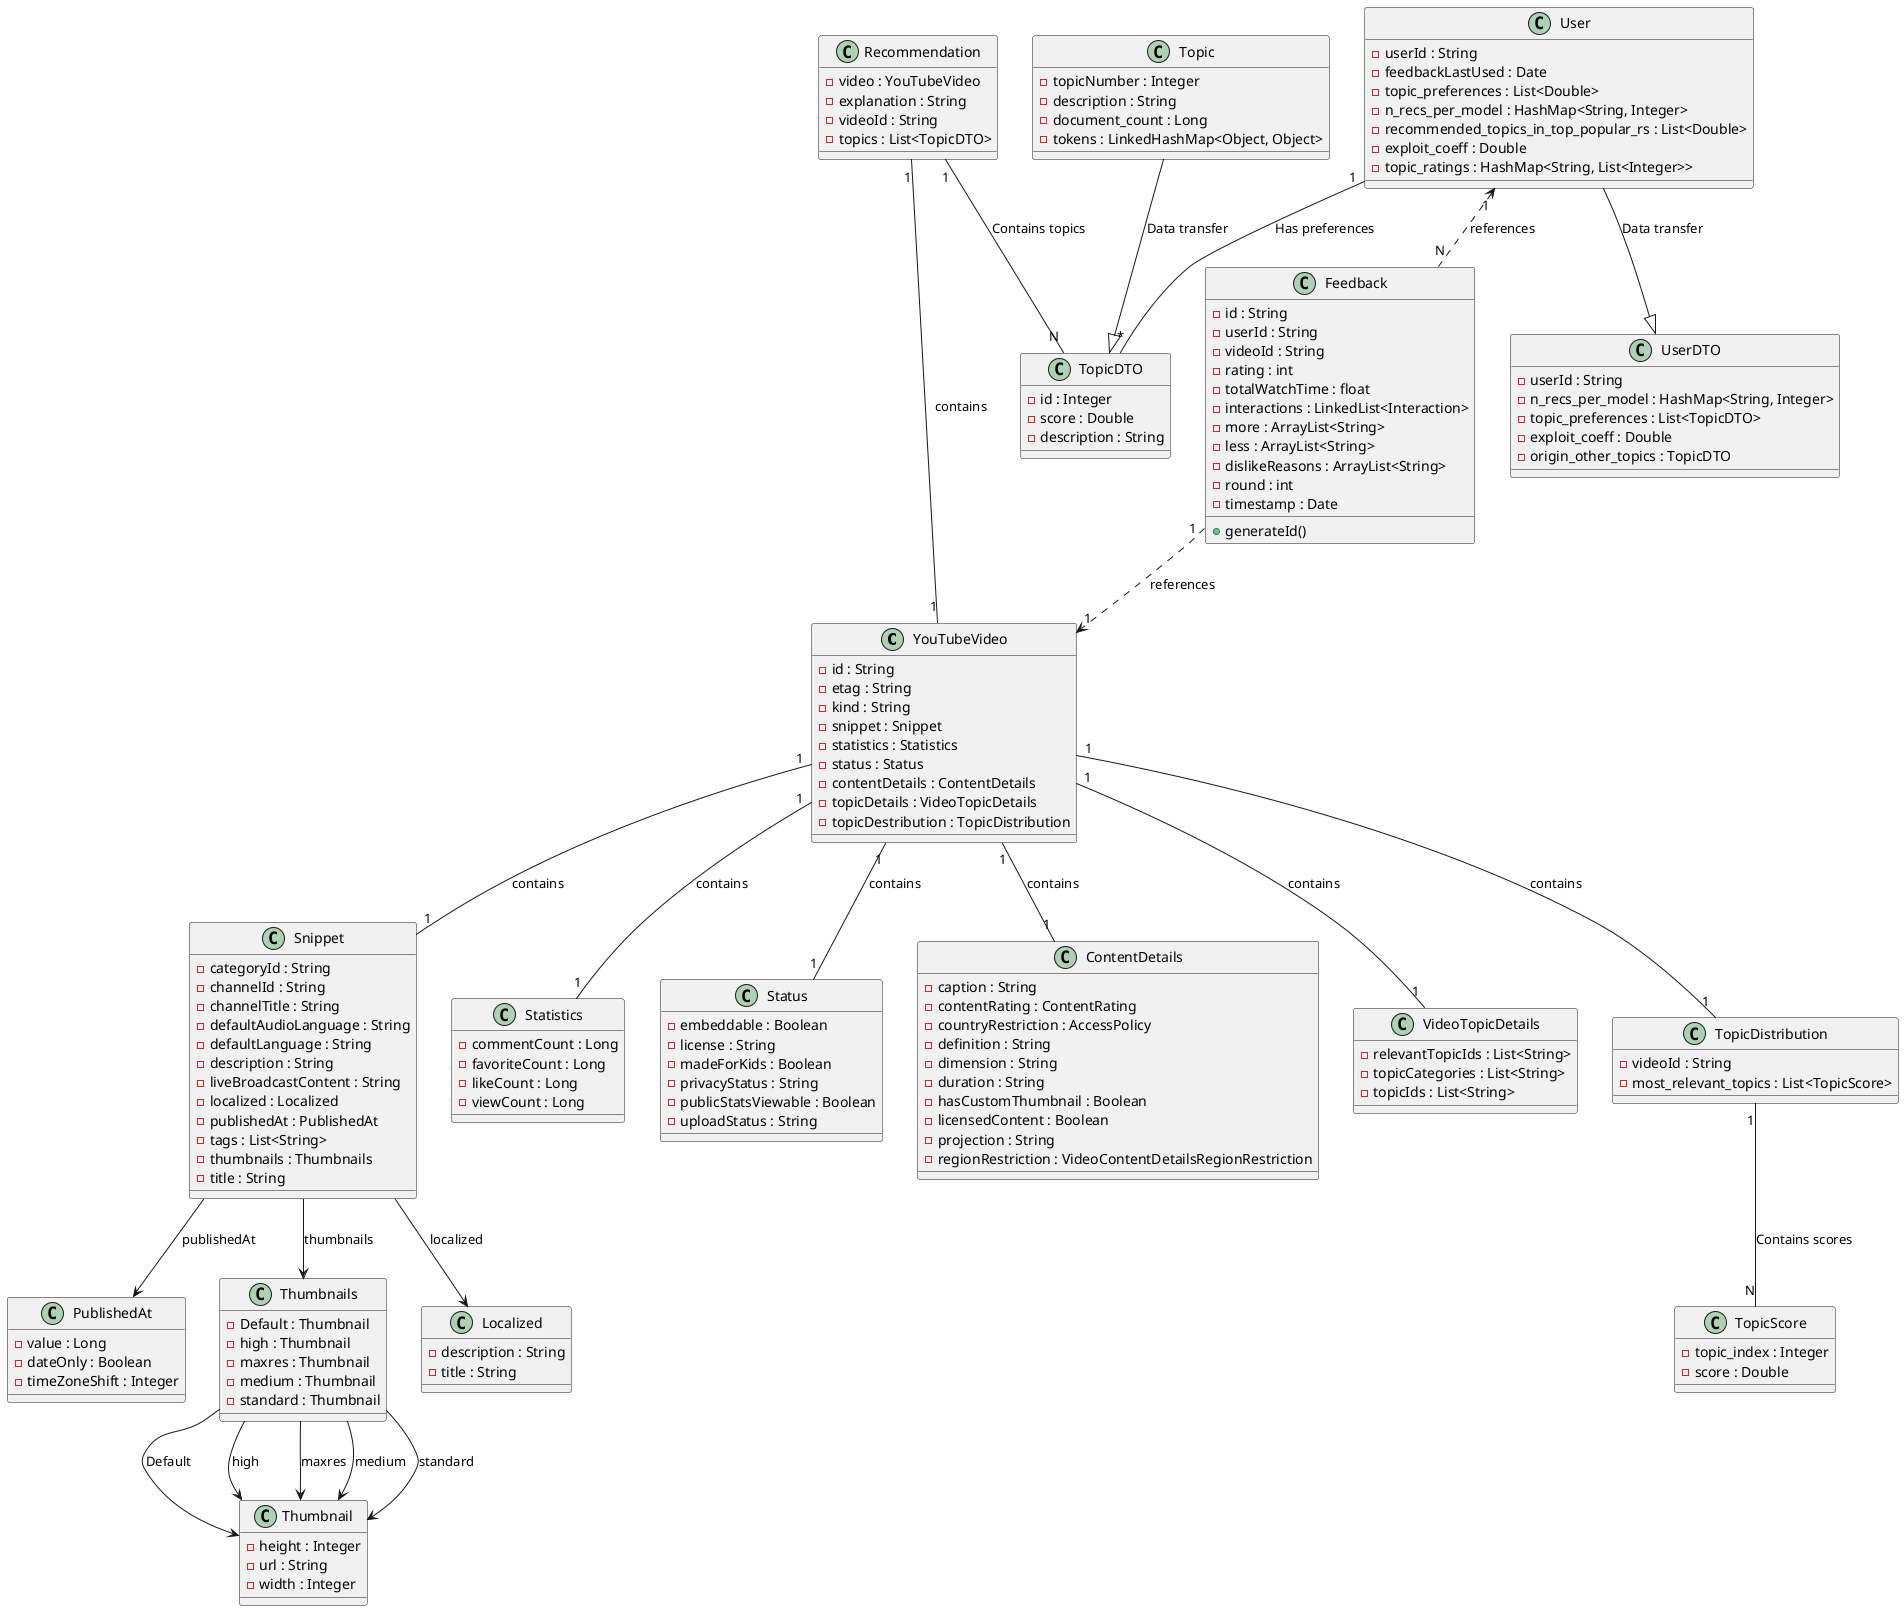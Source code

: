 @startuml

class YouTubeVideo {
  - id : String
  - etag : String
  - kind : String
  - snippet : Snippet
  - statistics : Statistics
  - status : Status
  - contentDetails : ContentDetails
  - topicDetails : VideoTopicDetails
  - topicDestribution : TopicDistribution
}

class Snippet {
  - categoryId : String
  - channelId : String
  - channelTitle : String
  - defaultAudioLanguage : String
  - defaultLanguage : String
  - description : String
  - liveBroadcastContent : String
  - localized : Localized
  - publishedAt : PublishedAt
  - tags : List<String>
  - thumbnails : Thumbnails
  - title : String
}

class Localized {
  - description : String
  - title : String
}

class PublishedAt {
  - value : Long
  - dateOnly : Boolean
  - timeZoneShift : Integer
}

class Thumbnails {
  - Default : Thumbnail
  - high : Thumbnail
  - maxres : Thumbnail
  - medium : Thumbnail
  - standard : Thumbnail
}

class Thumbnail {
  - height : Integer
  - url : String
  - width : Integer
}

class Statistics {
  - commentCount : Long
  - favoriteCount : Long
  - likeCount : Long
  - viewCount : Long
}

class Status {
  - embeddable : Boolean
  - license : String
  - madeForKids : Boolean
  - privacyStatus : String
  - publicStatsViewable : Boolean
  - uploadStatus : String
}

class ContentDetails {
  - caption : String
  - contentRating : ContentRating
  - countryRestriction : AccessPolicy
  - definition : String
  - dimension : String
  - duration : String
  - hasCustomThumbnail : Boolean
  - licensedContent : Boolean
  - projection : String
  - regionRestriction : VideoContentDetailsRegionRestriction
}

class VideoTopicDetails {
  - relevantTopicIds : List<String>
  - topicCategories : List<String>
  - topicIds : List<String>
}

class Recommendation {
  - video : YouTubeVideo
  - explanation : String
  - videoId : String
  - topics : List<TopicDTO>
}

class Feedback {
  - id : String
  - userId : String
  - videoId : String
  - rating : int
  - totalWatchTime : float
  - interactions : LinkedList<Interaction>
  - more : ArrayList<String>
  - less : ArrayList<String>
  - dislikeReasons : ArrayList<String>
  - round : int
  - timestamp : Date
  + generateId()
}

class User {
  - userId : String
  - feedbackLastUsed : Date
  - topic_preferences : List<Double>
  - n_recs_per_model : HashMap<String, Integer>
  - recommended_topics_in_top_popular_rs : List<Double>
  - exploit_coeff : Double
  - topic_ratings : HashMap<String, List<Integer>>
}

class Topic {
  - topicNumber : Integer
  - description : String
  - document_count : Long
  - tokens : LinkedHashMap<Object, Object>
}

class TopicDistribution {
  - videoId : String
  - most_relevant_topics : List<TopicScore>
}

class TopicScore {
  - topic_index : Integer
  - score : Double
}

class TopicDTO {
  - id : Integer
  - score : Double
  - description : String
}

class UserDTO {
  - userId : String
  - n_recs_per_model : HashMap<String, Integer>
  - topic_preferences : List<TopicDTO>
  - exploit_coeff : Double
  - origin_other_topics : TopicDTO
}




User --|> UserDTO : Data transfer
Topic --|> TopicDTO : Data transfer
User "1" -- "*" TopicDTO : Has preferences
TopicDistribution "1" -- "N" TopicScore : Contains scores
User "1" <.. "N" Feedback : references
Recommendation "1" -- "1"  YouTubeVideo : contains
Recommendation "1" -- "N" TopicDTO : Contains topics
Feedback "1"..> "1" YouTubeVideo : references
YouTubeVideo "1" -- "1" TopicDistribution : contains
YouTubeVideo "1" -- "1" Snippet : contains
YouTubeVideo "1" -- "1" Statistics : contains
YouTubeVideo "1" -- "1" Status : contains
YouTubeVideo "1" -- "1" ContentDetails : contains
YouTubeVideo "1" -- "1" VideoTopicDetails : contains
Snippet --> Localized : localized
Snippet --> PublishedAt : publishedAt
Snippet --> Thumbnails : thumbnails
Thumbnails --> Thumbnail : Default
Thumbnails --> Thumbnail : high
Thumbnails --> Thumbnail : maxres
Thumbnails --> Thumbnail : medium
Thumbnails --> Thumbnail : standard

@enduml
